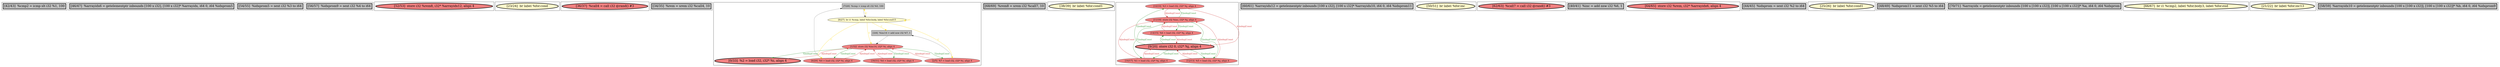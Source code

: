 
digraph G {





subgraph cluster22 {


node1719 [penwidth=3.0,fontsize=20,fillcolor=grey,label="[42/43]  %cmp2 = icmp slt i32 %1, 100",shape=rectangle,style=filled ]



}

subgraph cluster20 {


node1717 [penwidth=3.0,fontsize=20,fillcolor=grey,label="[46/47]  %arrayidx6 = getelementptr inbounds [100 x i32], [100 x i32]* %arrayidx, i64 0, i64 %idxprom5",shape=rectangle,style=filled ]



}

subgraph cluster18 {


node1715 [penwidth=3.0,fontsize=20,fillcolor=grey,label="[54/55]  %idxprom5 = sext i32 %3 to i64",shape=rectangle,style=filled ]



}

subgraph cluster16 {


node1713 [penwidth=3.0,fontsize=20,fillcolor=grey,label="[56/57]  %idxprom9 = sext i32 %4 to i64",shape=rectangle,style=filled ]



}

subgraph cluster17 {


node1714 [penwidth=3.0,fontsize=20,fillcolor=lightcoral,label="[52/53]  store i32 %rem8, i32* %arrayidx12, align 4",shape=ellipse,style=filled ]



}

subgraph cluster4 {


node1701 [penwidth=3.0,fontsize=20,fillcolor=lemonchiffon,label="[23/24]  br label %for.cond",shape=ellipse,style=filled ]



}

subgraph cluster3 {


node1700 [penwidth=3.0,fontsize=20,fillcolor=lightcoral,label="[36/37]  %call4 = call i32 @rand() #3",shape=ellipse,style=filled ]



}

subgraph cluster2 {


node1699 [penwidth=3.0,fontsize=20,fillcolor=grey,label="[34/35]  %rem = srem i32 %call4, 10",shape=rectangle,style=filled ]



}

subgraph cluster1 {


node1697 [fillcolor=grey,label="[7/28]  %cmp = icmp slt i32 %0, 100",shape=rectangle,style=filled ]
node1692 [fillcolor=lightcoral,label="[1/32]  store i32 %inc14, i32* %i, align 4",shape=ellipse,style=filled ]
node1696 [fillcolor=lightcoral,label="[2/5]  %7 = load i32, i32* %i, align 4",shape=ellipse,style=filled ]
node1691 [fillcolor=lightcoral,label="[6/29]  %0 = load i32, i32* %i, align 4",shape=ellipse,style=filled ]
node1693 [fillcolor=lightcoral,label="[30/31]  %4 = load i32, i32* %i, align 4",shape=ellipse,style=filled ]
node1694 [penwidth=3.0,fontsize=20,fillcolor=lightcoral,label="[0/33]  %2 = load i32, i32* %i, align 4",shape=ellipse,style=filled ]
node1698 [fillcolor=lemonchiffon,label="[8/27]  br i1 %cmp, label %for.body, label %for.end15",shape=ellipse,style=filled ]
node1695 [fillcolor=grey,label="[3/4]  %inc14 = add nsw i32 %7, 1",shape=rectangle,style=filled ]

node1698->node1696 [style=solid,color=gold,label="C",penwidth=1.0,fontcolor=gold ]
node1698->node1695 [style=solid,color=gold,label="C",penwidth=1.0,fontcolor=gold ]
node1692->node1696 [style=solid,color=forestgreen,label="T|indep|Const",penwidth=1.0,fontcolor=forestgreen ]
node1692->node1691 [style=solid,color=forestgreen,label="T|indep|Const",penwidth=1.0,fontcolor=forestgreen ]
node1692->node1694 [style=solid,color=forestgreen,label="T|indep|Const",penwidth=1.0,fontcolor=forestgreen ]
node1694->node1692 [style=solid,color=firebrick3,label="A|indep|Const",penwidth=1.0,fontcolor=firebrick3 ]
node1691->node1697 [style=solid,color=black,label="",penwidth=0.5,fontcolor=black ]
node1692->node1693 [style=solid,color=forestgreen,label="T|indep|Const",penwidth=1.0,fontcolor=forestgreen ]
node1696->node1695 [style=solid,color=black,label="",penwidth=0.5,fontcolor=black ]
node1698->node1697 [style=solid,color=gold,label="C",penwidth=1.0,fontcolor=gold ]
node1691->node1692 [style=solid,color=firebrick3,label="A|indep|Const",penwidth=1.0,fontcolor=firebrick3 ]
node1693->node1692 [style=solid,color=firebrick3,label="A|indep|Const",penwidth=1.0,fontcolor=firebrick3 ]
node1698->node1698 [style=solid,color=gold,label="C",penwidth=1.0,fontcolor=gold ]
node1696->node1692 [style=solid,color=firebrick3,label="A|indep|Const",penwidth=1.0,fontcolor=firebrick3 ]
node1695->node1692 [style=solid,color=black,label="",penwidth=0.5,fontcolor=black ]
node1697->node1698 [style=solid,color=black,label="",penwidth=0.5,fontcolor=black ]
node1698->node1691 [style=solid,color=gold,label="C",penwidth=1.0,fontcolor=gold ]
node1698->node1692 [style=solid,color=gold,label="C",penwidth=1.0,fontcolor=gold ]


}

subgraph cluster12 {


node1709 [penwidth=3.0,fontsize=20,fillcolor=grey,label="[68/69]  %rem8 = srem i32 %call7, 10",shape=rectangle,style=filled ]



}

subgraph cluster5 {


node1702 [penwidth=3.0,fontsize=20,fillcolor=lemonchiffon,label="[38/39]  br label %for.cond1",shape=ellipse,style=filled ]



}

subgraph cluster0 {


node1690 [fillcolor=lightcoral,label="[10/19]  %3 = load i32, i32* %j, align 4",shape=ellipse,style=filled ]
node1688 [fillcolor=lightcoral,label="[11/18]  store i32 %inc, i32* %j, align 4",shape=ellipse,style=filled ]
node1687 [fillcolor=lightcoral,label="[12/13]  %5 = load i32, i32* %j, align 4",shape=ellipse,style=filled ]
node1685 [fillcolor=lightcoral,label="[16/17]  %1 = load i32, i32* %j, align 4",shape=ellipse,style=filled ]
node1689 [penwidth=3.0,fontsize=20,fillcolor=lightcoral,label="[9/20]  store i32 0, i32* %j, align 4",shape=ellipse,style=filled ]
node1686 [fillcolor=lightcoral,label="[14/15]  %6 = load i32, i32* %j, align 4",shape=ellipse,style=filled ]

node1686->node1689 [style=solid,color=firebrick3,label="A|indep|Const",penwidth=1.0,fontcolor=firebrick3 ]
node1689->node1686 [style=solid,color=forestgreen,label="T|indep|Const",penwidth=1.0,fontcolor=forestgreen ]
node1688->node1686 [style=solid,color=forestgreen,label="T|indep|Const",penwidth=1.0,fontcolor=forestgreen ]
node1687->node1689 [style=solid,color=firebrick3,label="A|indep|Const",penwidth=1.0,fontcolor=firebrick3 ]
node1690->node1689 [style=solid,color=firebrick3,label="A|indep|Const",penwidth=1.0,fontcolor=firebrick3 ]
node1689->node1687 [style=solid,color=forestgreen,label="T|indep|Const",penwidth=1.0,fontcolor=forestgreen ]
node1688->node1690 [style=solid,color=forestgreen,label="T|indep|Const",penwidth=1.0,fontcolor=forestgreen ]
node1690->node1688 [style=solid,color=firebrick3,label="A|indep|Const",penwidth=1.0,fontcolor=firebrick3 ]
node1687->node1688 [style=solid,color=firebrick3,label="A|indep|Const",penwidth=1.0,fontcolor=firebrick3 ]
node1688->node1687 [style=solid,color=forestgreen,label="T|indep|Const",penwidth=1.0,fontcolor=forestgreen ]
node1689->node1685 [style=solid,color=forestgreen,label="T|indep|Const",penwidth=1.0,fontcolor=forestgreen ]
node1686->node1688 [style=solid,color=firebrick3,label="A|indep|Const",penwidth=1.0,fontcolor=firebrick3 ]
node1685->node1689 [style=solid,color=firebrick3,label="A|indep|Const",penwidth=1.0,fontcolor=firebrick3 ]
node1688->node1685 [style=solid,color=forestgreen,label="T|indep|Const",penwidth=1.0,fontcolor=forestgreen ]
node1689->node1690 [style=solid,color=forestgreen,label="T|indep|Const",penwidth=1.0,fontcolor=forestgreen ]
node1685->node1688 [style=solid,color=firebrick3,label="A|indep|Const",penwidth=1.0,fontcolor=firebrick3 ]


}

subgraph cluster6 {


node1703 [penwidth=3.0,fontsize=20,fillcolor=grey,label="[60/61]  %arrayidx12 = getelementptr inbounds [100 x i32], [100 x i32]* %arrayidx10, i64 0, i64 %idxprom11",shape=rectangle,style=filled ]



}

subgraph cluster14 {


node1711 [penwidth=3.0,fontsize=20,fillcolor=lemonchiffon,label="[50/51]  br label %for.inc",shape=ellipse,style=filled ]



}

subgraph cluster7 {


node1704 [penwidth=3.0,fontsize=20,fillcolor=lightcoral,label="[62/63]  %call7 = call i32 @rand() #3",shape=ellipse,style=filled ]



}

subgraph cluster23 {


node1720 [penwidth=3.0,fontsize=20,fillcolor=grey,label="[40/41]  %inc = add nsw i32 %6, 1",shape=rectangle,style=filled ]



}

subgraph cluster8 {


node1705 [penwidth=3.0,fontsize=20,fillcolor=lightcoral,label="[64/65]  store i32 %rem, i32* %arrayidx6, align 4",shape=ellipse,style=filled ]



}

subgraph cluster21 {


node1718 [penwidth=3.0,fontsize=20,fillcolor=grey,label="[44/45]  %idxprom = sext i32 %2 to i64",shape=rectangle,style=filled ]



}

subgraph cluster9 {


node1706 [penwidth=3.0,fontsize=20,fillcolor=lemonchiffon,label="[25/26]  br label %for.cond1",shape=ellipse,style=filled ]



}

subgraph cluster19 {


node1716 [penwidth=3.0,fontsize=20,fillcolor=grey,label="[48/49]  %idxprom11 = sext i32 %5 to i64",shape=rectangle,style=filled ]



}

subgraph cluster10 {


node1707 [penwidth=3.0,fontsize=20,fillcolor=grey,label="[70/71]  %arrayidx = getelementptr inbounds [100 x [100 x i32]], [100 x [100 x i32]]* %a, i64 0, i64 %idxprom",shape=rectangle,style=filled ]



}

subgraph cluster11 {


node1708 [penwidth=3.0,fontsize=20,fillcolor=lemonchiffon,label="[66/67]  br i1 %cmp2, label %for.body3, label %for.end",shape=ellipse,style=filled ]



}

subgraph cluster13 {


node1710 [penwidth=3.0,fontsize=20,fillcolor=lemonchiffon,label="[21/22]  br label %for.inc13",shape=ellipse,style=filled ]



}

subgraph cluster15 {


node1712 [penwidth=3.0,fontsize=20,fillcolor=grey,label="[58/59]  %arrayidx10 = getelementptr inbounds [100 x [100 x i32]], [100 x [100 x i32]]* %b, i64 0, i64 %idxprom9",shape=rectangle,style=filled ]



}

}
